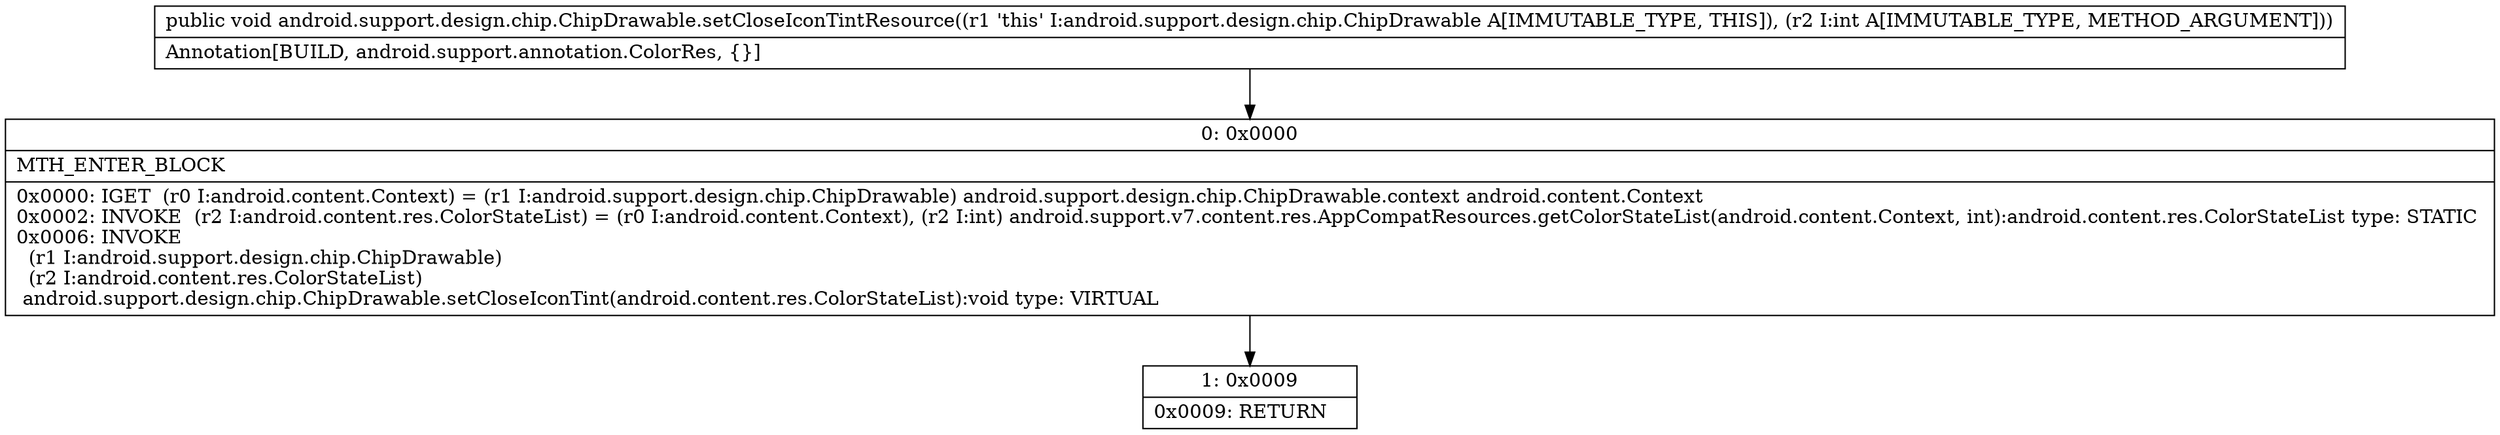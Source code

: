 digraph "CFG forandroid.support.design.chip.ChipDrawable.setCloseIconTintResource(I)V" {
Node_0 [shape=record,label="{0\:\ 0x0000|MTH_ENTER_BLOCK\l|0x0000: IGET  (r0 I:android.content.Context) = (r1 I:android.support.design.chip.ChipDrawable) android.support.design.chip.ChipDrawable.context android.content.Context \l0x0002: INVOKE  (r2 I:android.content.res.ColorStateList) = (r0 I:android.content.Context), (r2 I:int) android.support.v7.content.res.AppCompatResources.getColorStateList(android.content.Context, int):android.content.res.ColorStateList type: STATIC \l0x0006: INVOKE  \l  (r1 I:android.support.design.chip.ChipDrawable)\l  (r2 I:android.content.res.ColorStateList)\l android.support.design.chip.ChipDrawable.setCloseIconTint(android.content.res.ColorStateList):void type: VIRTUAL \l}"];
Node_1 [shape=record,label="{1\:\ 0x0009|0x0009: RETURN   \l}"];
MethodNode[shape=record,label="{public void android.support.design.chip.ChipDrawable.setCloseIconTintResource((r1 'this' I:android.support.design.chip.ChipDrawable A[IMMUTABLE_TYPE, THIS]), (r2 I:int A[IMMUTABLE_TYPE, METHOD_ARGUMENT]))  | Annotation[BUILD, android.support.annotation.ColorRes, \{\}]\l}"];
MethodNode -> Node_0;
Node_0 -> Node_1;
}


